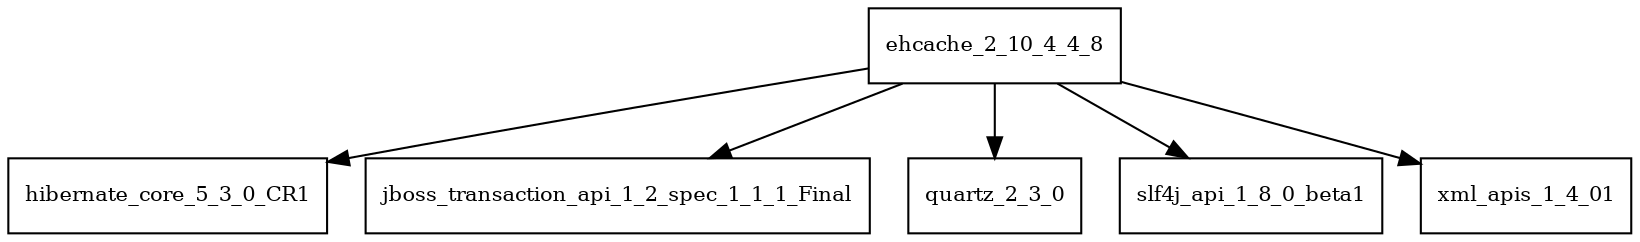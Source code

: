 digraph ehcache_2_10_4_4_8_dependencies {
  node [shape = box, fontsize=10.0];
  ehcache_2_10_4_4_8 -> hibernate_core_5_3_0_CR1;
  ehcache_2_10_4_4_8 -> jboss_transaction_api_1_2_spec_1_1_1_Final;
  ehcache_2_10_4_4_8 -> quartz_2_3_0;
  ehcache_2_10_4_4_8 -> slf4j_api_1_8_0_beta1;
  ehcache_2_10_4_4_8 -> xml_apis_1_4_01;
}
